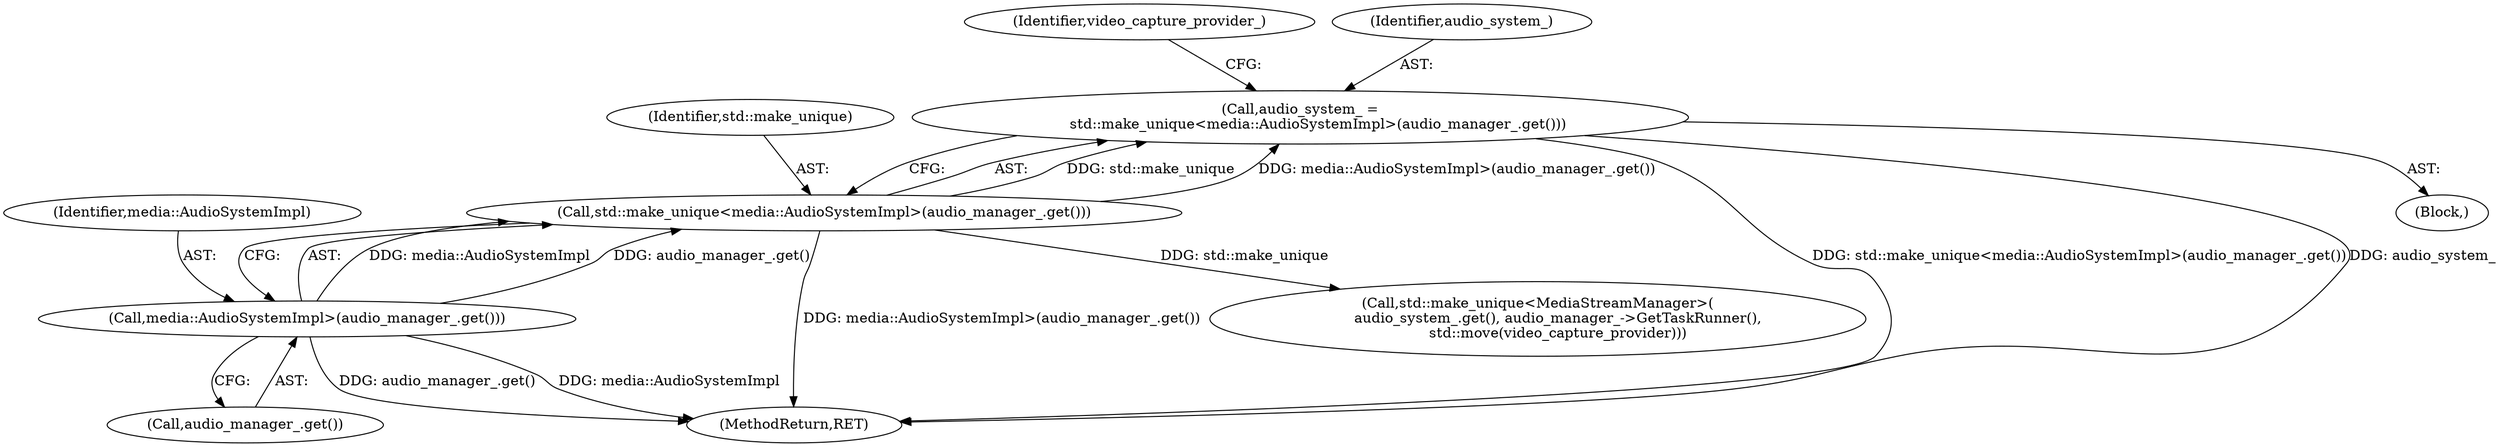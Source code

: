 digraph "0_Chrome_12c876ae82355de6285bf0879023f1d1f1822ecf_0@API" {
"1000102" [label="(Call,audio_system_ =\n        std::make_unique<media::AudioSystemImpl>(audio_manager_.get()))"];
"1000104" [label="(Call,std::make_unique<media::AudioSystemImpl>(audio_manager_.get()))"];
"1000106" [label="(Call,media::AudioSystemImpl>(audio_manager_.get()))"];
"1000108" [label="(Call,audio_manager_.get())"];
"1000104" [label="(Call,std::make_unique<media::AudioSystemImpl>(audio_manager_.get()))"];
"1000102" [label="(Call,audio_system_ =\n        std::make_unique<media::AudioSystemImpl>(audio_manager_.get()))"];
"1000110" [label="(Identifier,video_capture_provider_)"];
"1000106" [label="(Call,media::AudioSystemImpl>(audio_manager_.get()))"];
"1000142" [label="(MethodReturn,RET)"];
"1000101" [label="(Block,)"];
"1000105" [label="(Identifier,std::make_unique)"];
"1000107" [label="(Identifier,media::AudioSystemImpl)"];
"1000114" [label="(Call,std::make_unique<MediaStreamManager>(\n         audio_system_.get(), audio_manager_->GetTaskRunner(),\n         std::move(video_capture_provider)))"];
"1000103" [label="(Identifier,audio_system_)"];
"1000102" -> "1000101"  [label="AST: "];
"1000102" -> "1000104"  [label="CFG: "];
"1000103" -> "1000102"  [label="AST: "];
"1000104" -> "1000102"  [label="AST: "];
"1000110" -> "1000102"  [label="CFG: "];
"1000102" -> "1000142"  [label="DDG: std::make_unique<media::AudioSystemImpl>(audio_manager_.get())"];
"1000102" -> "1000142"  [label="DDG: audio_system_"];
"1000104" -> "1000102"  [label="DDG: std::make_unique"];
"1000104" -> "1000102"  [label="DDG: media::AudioSystemImpl>(audio_manager_.get())"];
"1000104" -> "1000106"  [label="CFG: "];
"1000105" -> "1000104"  [label="AST: "];
"1000106" -> "1000104"  [label="AST: "];
"1000104" -> "1000142"  [label="DDG: media::AudioSystemImpl>(audio_manager_.get())"];
"1000106" -> "1000104"  [label="DDG: media::AudioSystemImpl"];
"1000106" -> "1000104"  [label="DDG: audio_manager_.get()"];
"1000104" -> "1000114"  [label="DDG: std::make_unique"];
"1000106" -> "1000108"  [label="CFG: "];
"1000107" -> "1000106"  [label="AST: "];
"1000108" -> "1000106"  [label="AST: "];
"1000106" -> "1000142"  [label="DDG: audio_manager_.get()"];
"1000106" -> "1000142"  [label="DDG: media::AudioSystemImpl"];
}
